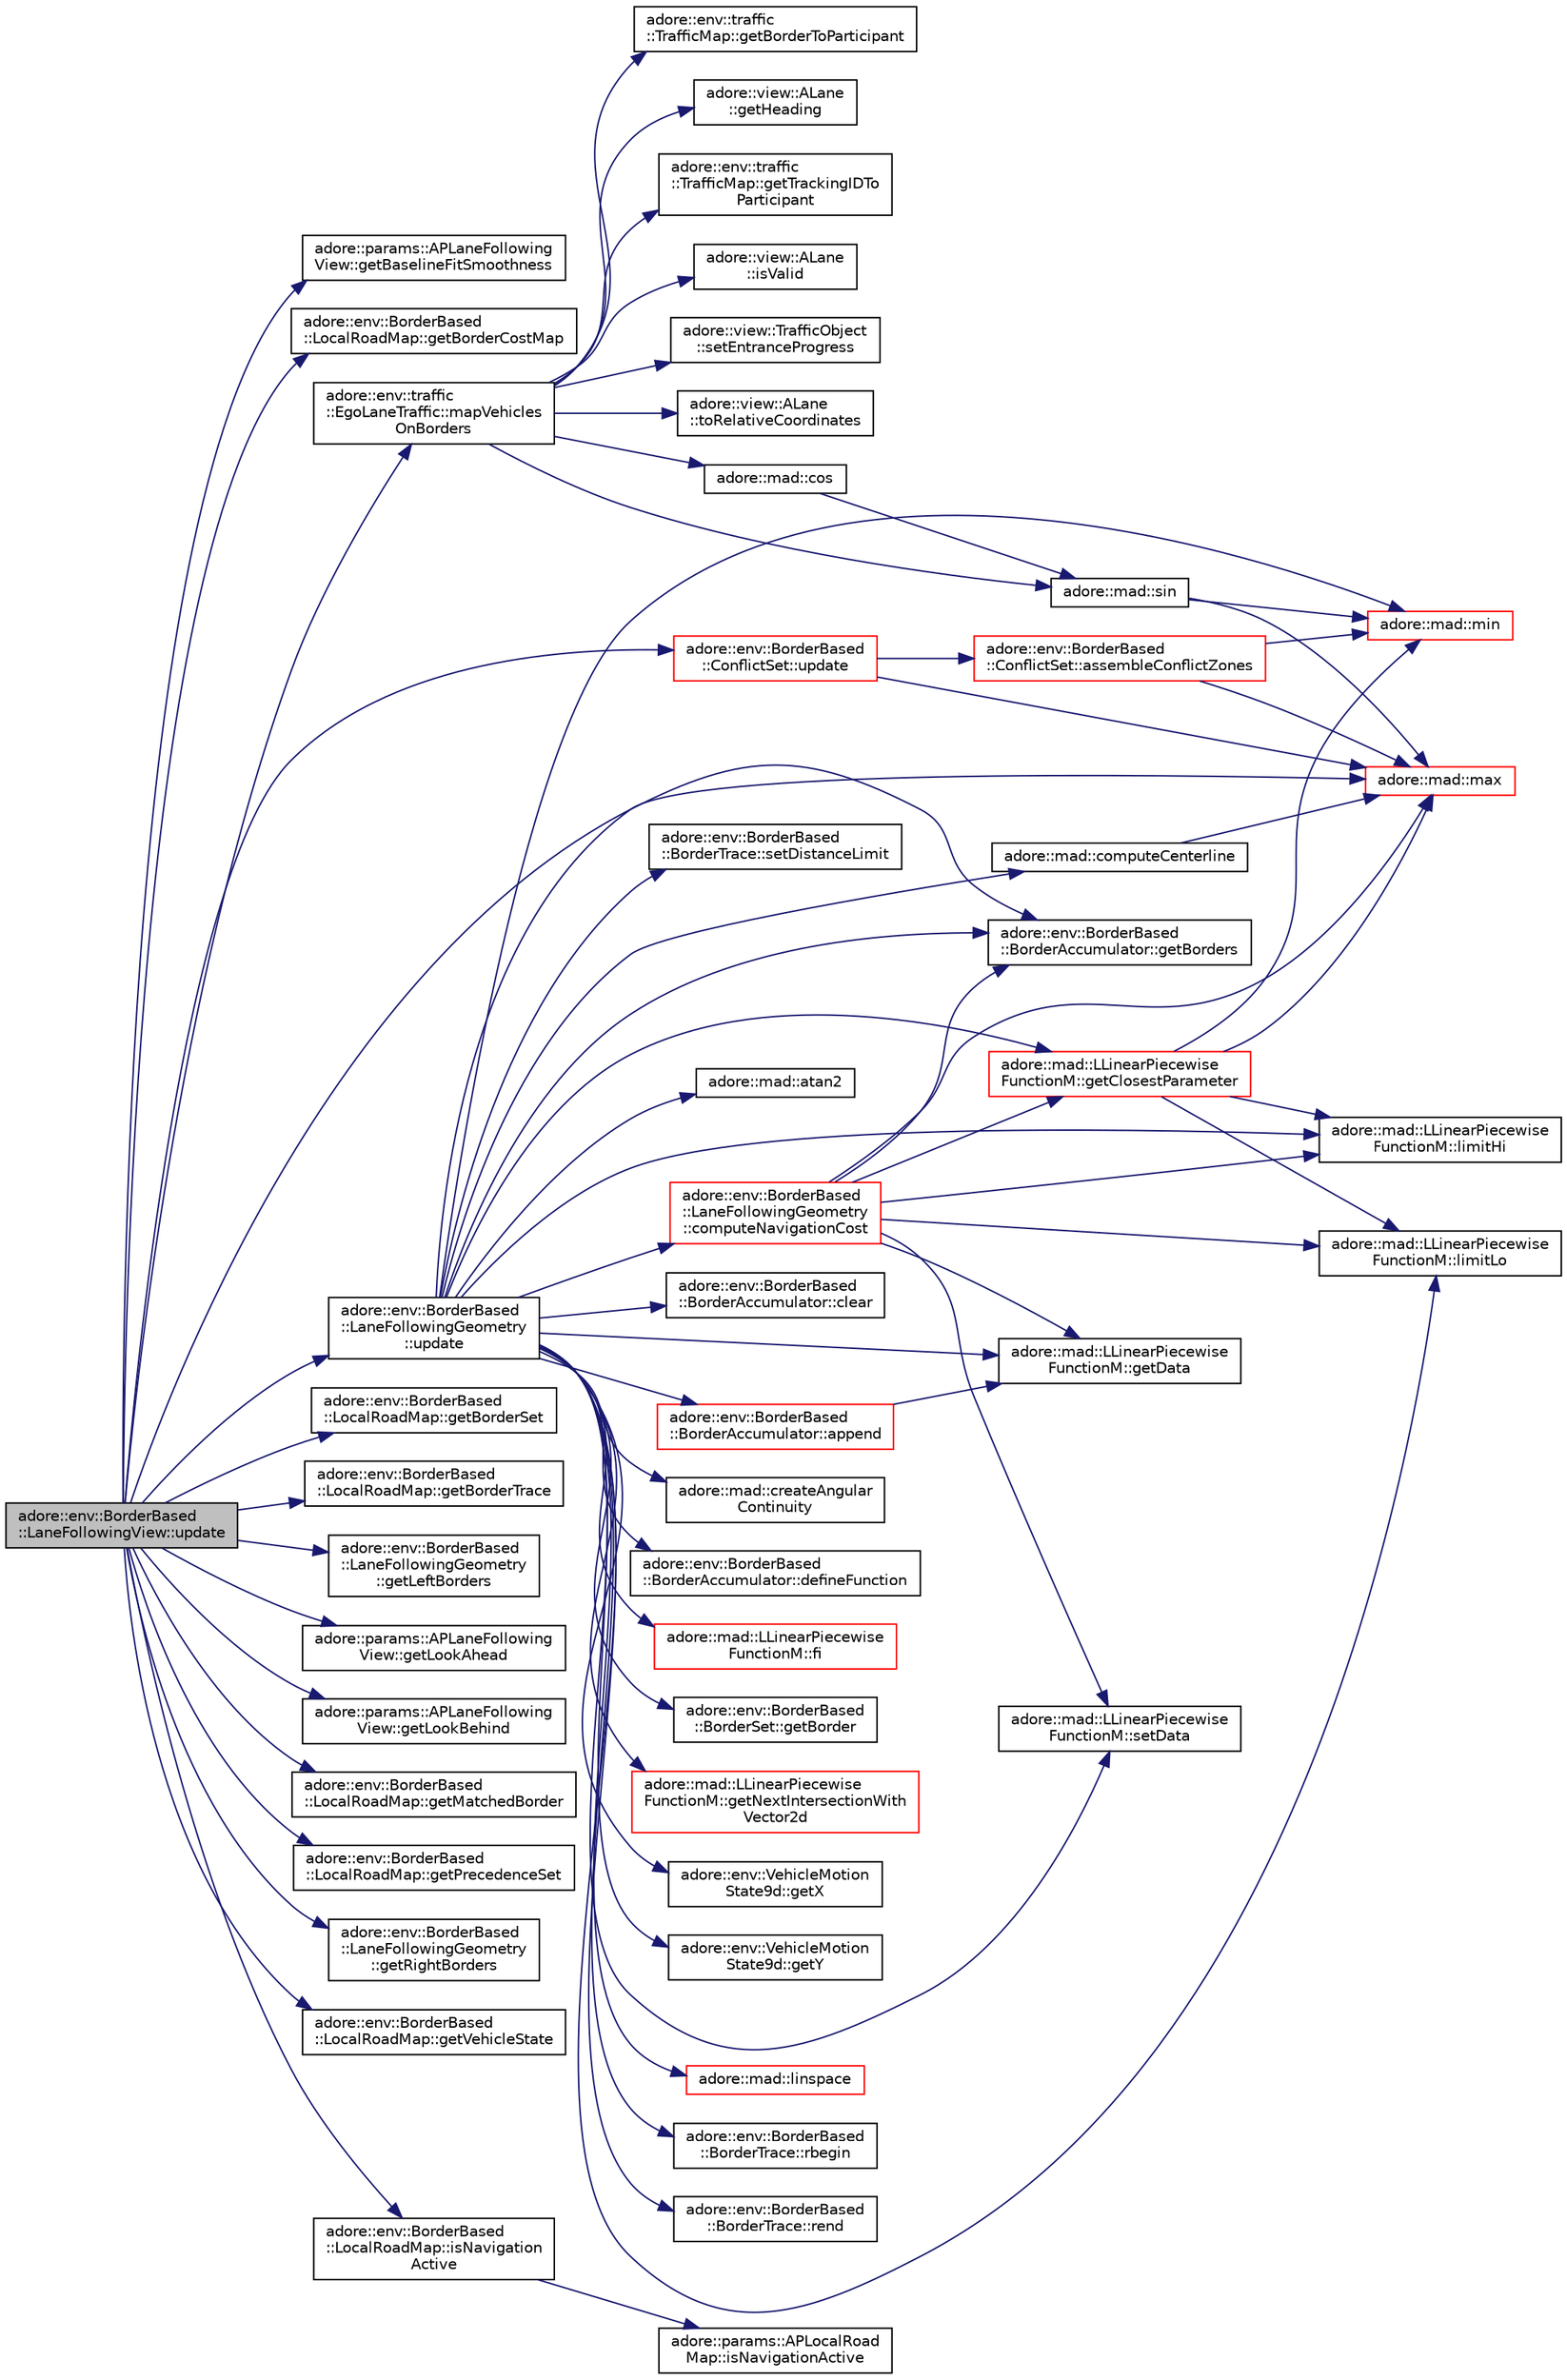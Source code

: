 digraph "adore::env::BorderBased::LaneFollowingView::update"
{
 // LATEX_PDF_SIZE
  edge [fontname="Helvetica",fontsize="10",labelfontname="Helvetica",labelfontsize="10"];
  node [fontname="Helvetica",fontsize="10",shape=record];
  rankdir="LR";
  Node1 [label="adore::env::BorderBased\l::LaneFollowingView::update",height=0.2,width=0.4,color="black", fillcolor="grey75", style="filled", fontcolor="black",tooltip="update the LaneFollowingView"];
  Node1 -> Node2 [color="midnightblue",fontsize="10",style="solid",fontname="Helvetica"];
  Node2 [label="adore::params::APLaneFollowing\lView::getBaselineFitSmoothness",height=0.2,width=0.4,color="black", fillcolor="white", style="filled",URL="$classadore_1_1params_1_1APLaneFollowingView.html#af64964dd46c14836c6f04e2c6d1d36b3",tooltip=" "];
  Node1 -> Node3 [color="midnightblue",fontsize="10",style="solid",fontname="Helvetica"];
  Node3 [label="adore::env::BorderBased\l::LocalRoadMap::getBorderCostMap",height=0.2,width=0.4,color="black", fillcolor="white", style="filled",URL="$classadore_1_1env_1_1BorderBased_1_1LocalRoadMap.html#a97fc5f3030bb346d4f9326f6ce3e2f57",tooltip="Get the BorderCostMap object."];
  Node1 -> Node4 [color="midnightblue",fontsize="10",style="solid",fontname="Helvetica"];
  Node4 [label="adore::env::BorderBased\l::BorderAccumulator::getBorders",height=0.2,width=0.4,color="black", fillcolor="white", style="filled",URL="$classadore_1_1env_1_1BorderBased_1_1BorderAccumulator.html#ad795032b11d319a4065e8e87f0bc7974",tooltip="Get the Accumulated Borders."];
  Node1 -> Node5 [color="midnightblue",fontsize="10",style="solid",fontname="Helvetica"];
  Node5 [label="adore::env::BorderBased\l::LocalRoadMap::getBorderSet",height=0.2,width=0.4,color="black", fillcolor="white", style="filled",URL="$classadore_1_1env_1_1BorderBased_1_1LocalRoadMap.html#ab46703f9cae207a71ee9330fe7d6d981",tooltip="Get the BorderSet object."];
  Node1 -> Node6 [color="midnightblue",fontsize="10",style="solid",fontname="Helvetica"];
  Node6 [label="adore::env::BorderBased\l::LocalRoadMap::getBorderTrace",height=0.2,width=0.4,color="black", fillcolor="white", style="filled",URL="$classadore_1_1env_1_1BorderBased_1_1LocalRoadMap.html#a0384c27253d23bafcc4b376fa0c82527",tooltip="Get the BorderTrace."];
  Node1 -> Node7 [color="midnightblue",fontsize="10",style="solid",fontname="Helvetica"];
  Node7 [label="adore::env::BorderBased\l::LaneFollowingGeometry\l::getLeftBorders",height=0.2,width=0.4,color="black", fillcolor="white", style="filled",URL="$classadore_1_1env_1_1BorderBased_1_1LaneFollowingGeometry.html#a1a29b7190784825d9a544f53f9039b7b",tooltip="Get the left borders of the LaneFollowingGeometry."];
  Node1 -> Node8 [color="midnightblue",fontsize="10",style="solid",fontname="Helvetica"];
  Node8 [label="adore::params::APLaneFollowing\lView::getLookAhead",height=0.2,width=0.4,color="black", fillcolor="white", style="filled",URL="$classadore_1_1params_1_1APLaneFollowingView.html#a99f4777b53102c2cefd64db35a022164",tooltip=" "];
  Node1 -> Node9 [color="midnightblue",fontsize="10",style="solid",fontname="Helvetica"];
  Node9 [label="adore::params::APLaneFollowing\lView::getLookBehind",height=0.2,width=0.4,color="black", fillcolor="white", style="filled",URL="$classadore_1_1params_1_1APLaneFollowingView.html#a2a90fc8dfa3f069e4cd1576bfb1736cb",tooltip=" "];
  Node1 -> Node10 [color="midnightblue",fontsize="10",style="solid",fontname="Helvetica"];
  Node10 [label="adore::env::BorderBased\l::LocalRoadMap::getMatchedBorder",height=0.2,width=0.4,color="black", fillcolor="white", style="filled",URL="$classadore_1_1env_1_1BorderBased_1_1LocalRoadMap.html#a84f0b0693142d9a9cf3372f329b5add1",tooltip="Get the matched border."];
  Node1 -> Node11 [color="midnightblue",fontsize="10",style="solid",fontname="Helvetica"];
  Node11 [label="adore::env::BorderBased\l::LocalRoadMap::getPrecedenceSet",height=0.2,width=0.4,color="black", fillcolor="white", style="filled",URL="$classadore_1_1env_1_1BorderBased_1_1LocalRoadMap.html#a836840ac8ee35501e0c735ff6385096a",tooltip="Get the PrecedenceSet object."];
  Node1 -> Node12 [color="midnightblue",fontsize="10",style="solid",fontname="Helvetica"];
  Node12 [label="adore::env::BorderBased\l::LaneFollowingGeometry\l::getRightBorders",height=0.2,width=0.4,color="black", fillcolor="white", style="filled",URL="$classadore_1_1env_1_1BorderBased_1_1LaneFollowingGeometry.html#a45b47493b2d7b2afdf0da378784f5f68",tooltip="Get the right borders of the LaneFollowingGeometry."];
  Node1 -> Node13 [color="midnightblue",fontsize="10",style="solid",fontname="Helvetica"];
  Node13 [label="adore::env::BorderBased\l::LocalRoadMap::getVehicleState",height=0.2,width=0.4,color="black", fillcolor="white", style="filled",URL="$classadore_1_1env_1_1BorderBased_1_1LocalRoadMap.html#aba03c913d0583839ef348fb9324a1f10",tooltip="Get the VehicleState."];
  Node1 -> Node14 [color="midnightblue",fontsize="10",style="solid",fontname="Helvetica"];
  Node14 [label="adore::env::BorderBased\l::LocalRoadMap::isNavigation\lActive",height=0.2,width=0.4,color="black", fillcolor="white", style="filled",URL="$classadore_1_1env_1_1BorderBased_1_1LocalRoadMap.html#a459c6081b2960399a75efe4523844c35",tooltip="transfers value of APLocalRoadMap->isNavigationActive is true"];
  Node14 -> Node15 [color="midnightblue",fontsize="10",style="solid",fontname="Helvetica"];
  Node15 [label="adore::params::APLocalRoad\lMap::isNavigationActive",height=0.2,width=0.4,color="black", fillcolor="white", style="filled",URL="$classadore_1_1params_1_1APLocalRoadMap.html#a02f9770ef6ed36f8563859bc80c97aac",tooltip=" "];
  Node1 -> Node16 [color="midnightblue",fontsize="10",style="solid",fontname="Helvetica"];
  Node16 [label="adore::env::traffic\l::EgoLaneTraffic::mapVehicles\lOnBorders",height=0.2,width=0.4,color="black", fillcolor="white", style="filled",URL="$classadore_1_1env_1_1traffic_1_1EgoLaneTraffic.html#adc90990af6715b1c68993f7a19a85109",tooltip="Map vehicles on borders."];
  Node16 -> Node17 [color="midnightblue",fontsize="10",style="solid",fontname="Helvetica"];
  Node17 [label="adore::mad::cos",height=0.2,width=0.4,color="black", fillcolor="white", style="filled",URL="$namespaceadore_1_1mad.html#a70b9fe3efbb34c0f9621147e3456bfa8",tooltip=" "];
  Node17 -> Node18 [color="midnightblue",fontsize="10",style="solid",fontname="Helvetica"];
  Node18 [label="adore::mad::sin",height=0.2,width=0.4,color="black", fillcolor="white", style="filled",URL="$namespaceadore_1_1mad.html#acec540f9bf9b6eb0e027d332d3fe5577",tooltip=" "];
  Node18 -> Node19 [color="midnightblue",fontsize="10",style="solid",fontname="Helvetica"];
  Node19 [label="adore::mad::max",height=0.2,width=0.4,color="red", fillcolor="white", style="filled",URL="$namespaceadore_1_1mad.html#adea062854ef0b105a3fdca8cf2aca945",tooltip=" "];
  Node18 -> Node21 [color="midnightblue",fontsize="10",style="solid",fontname="Helvetica"];
  Node21 [label="adore::mad::min",height=0.2,width=0.4,color="red", fillcolor="white", style="filled",URL="$namespaceadore_1_1mad.html#ab58ecb752f9bbfe27832e0a2c0e22c2b",tooltip=" "];
  Node16 -> Node23 [color="midnightblue",fontsize="10",style="solid",fontname="Helvetica"];
  Node23 [label="adore::env::traffic\l::TrafficMap::getBorderToParticipant",height=0.2,width=0.4,color="black", fillcolor="white", style="filled",URL="$classadore_1_1env_1_1traffic_1_1TrafficMap.html#a65357b22897eba5642e046b83966842e",tooltip="Get the border to participant map."];
  Node16 -> Node24 [color="midnightblue",fontsize="10",style="solid",fontname="Helvetica"];
  Node24 [label="adore::view::ALane\l::getHeading",height=0.2,width=0.4,color="black", fillcolor="white", style="filled",URL="$classadore_1_1view_1_1ALane.html#ae633a0321ddfbc46bc041d5f1378077d",tooltip=" "];
  Node16 -> Node25 [color="midnightblue",fontsize="10",style="solid",fontname="Helvetica"];
  Node25 [label="adore::env::traffic\l::TrafficMap::getTrackingIDTo\lParticipant",height=0.2,width=0.4,color="black", fillcolor="white", style="filled",URL="$classadore_1_1env_1_1traffic_1_1TrafficMap.html#ab2abcf62abac32cf73e985754581ff12",tooltip="Get the tracking id to participant map."];
  Node16 -> Node26 [color="midnightblue",fontsize="10",style="solid",fontname="Helvetica"];
  Node26 [label="adore::view::ALane\l::isValid",height=0.2,width=0.4,color="black", fillcolor="white", style="filled",URL="$classadore_1_1view_1_1ALane.html#a7995d6c08470c31414ecd7891ec16f05",tooltip=" "];
  Node16 -> Node27 [color="midnightblue",fontsize="10",style="solid",fontname="Helvetica"];
  Node27 [label="adore::view::TrafficObject\l::setEntranceProgress",height=0.2,width=0.4,color="black", fillcolor="white", style="filled",URL="$structadore_1_1view_1_1TrafficObject.html#a6834fe8f32ffc34978ca5392c19265e9",tooltip=" "];
  Node16 -> Node18 [color="midnightblue",fontsize="10",style="solid",fontname="Helvetica"];
  Node16 -> Node28 [color="midnightblue",fontsize="10",style="solid",fontname="Helvetica"];
  Node28 [label="adore::view::ALane\l::toRelativeCoordinates",height=0.2,width=0.4,color="black", fillcolor="white", style="filled",URL="$classadore_1_1view_1_1ALane.html#a1b5c56e477e4aee683a785f782628b33",tooltip=" "];
  Node1 -> Node29 [color="midnightblue",fontsize="10",style="solid",fontname="Helvetica"];
  Node29 [label="adore::env::BorderBased\l::LaneFollowingGeometry\l::update",height=0.2,width=0.4,color="black", fillcolor="white", style="filled",URL="$classadore_1_1env_1_1BorderBased_1_1LaneFollowingGeometry.html#a12d1bfee80e8e90c72f4317b5650ea09",tooltip="update the road geometry"];
  Node29 -> Node30 [color="midnightblue",fontsize="10",style="solid",fontname="Helvetica"];
  Node30 [label="adore::env::BorderBased\l::BorderAccumulator::append",height=0.2,width=0.4,color="red", fillcolor="white", style="filled",URL="$classadore_1_1env_1_1BorderBased_1_1BorderAccumulator.html#a23772b1e3e81adce06a74f531ec61235",tooltip="‍**"];
  Node30 -> Node31 [color="midnightblue",fontsize="10",style="solid",fontname="Helvetica"];
  Node31 [label="adore::mad::LLinearPiecewise\lFunctionM::getData",height=0.2,width=0.4,color="black", fillcolor="white", style="filled",URL="$classadore_1_1mad_1_1LLinearPiecewiseFunctionM.html#aa94d90c8643e2d6792f8594f3d666503",tooltip=" "];
  Node29 -> Node36 [color="midnightblue",fontsize="10",style="solid",fontname="Helvetica"];
  Node36 [label="adore::mad::atan2",height=0.2,width=0.4,color="black", fillcolor="white", style="filled",URL="$namespaceadore_1_1mad.html#a37d645f2d2b0aa8f1c7015ba4e502617",tooltip=" "];
  Node29 -> Node37 [color="midnightblue",fontsize="10",style="solid",fontname="Helvetica"];
  Node37 [label="adore::env::BorderBased\l::BorderAccumulator::clear",height=0.2,width=0.4,color="black", fillcolor="white", style="filled",URL="$classadore_1_1env_1_1BorderBased_1_1BorderAccumulator.html#a84404b9f7a2c58857033820871028f72",tooltip="Clear the BorderAccumulator."];
  Node29 -> Node38 [color="midnightblue",fontsize="10",style="solid",fontname="Helvetica"];
  Node38 [label="adore::mad::computeCenterline",height=0.2,width=0.4,color="black", fillcolor="white", style="filled",URL="$namespaceadore_1_1mad.html#ad28075589c1a25cfd4ef82d9bd61efe3",tooltip=" "];
  Node38 -> Node19 [color="midnightblue",fontsize="10",style="solid",fontname="Helvetica"];
  Node29 -> Node39 [color="midnightblue",fontsize="10",style="solid",fontname="Helvetica"];
  Node39 [label="adore::env::BorderBased\l::LaneFollowingGeometry\l::computeNavigationCost",height=0.2,width=0.4,color="red", fillcolor="white", style="filled",URL="$classadore_1_1env_1_1BorderBased_1_1LaneFollowingGeometry.html#ab2ce39d4085097482b5ee82b0aa1466a",tooltip=" "];
  Node39 -> Node4 [color="midnightblue",fontsize="10",style="solid",fontname="Helvetica"];
  Node39 -> Node42 [color="midnightblue",fontsize="10",style="solid",fontname="Helvetica"];
  Node42 [label="adore::mad::LLinearPiecewise\lFunctionM::getClosestParameter",height=0.2,width=0.4,color="red", fillcolor="white", style="filled",URL="$classadore_1_1mad_1_1LLinearPiecewiseFunctionM.html#a21c464e587889f52d3b5aba703d80ccd",tooltip=" "];
  Node42 -> Node34 [color="midnightblue",fontsize="10",style="solid",fontname="Helvetica"];
  Node34 [label="adore::mad::LLinearPiecewise\lFunctionM::limitHi",height=0.2,width=0.4,color="black", fillcolor="white", style="filled",URL="$classadore_1_1mad_1_1LLinearPiecewiseFunctionM.html#aaa496b8ceb3ed505f6450225c46a077a",tooltip=" "];
  Node42 -> Node35 [color="midnightblue",fontsize="10",style="solid",fontname="Helvetica"];
  Node35 [label="adore::mad::LLinearPiecewise\lFunctionM::limitLo",height=0.2,width=0.4,color="black", fillcolor="white", style="filled",URL="$classadore_1_1mad_1_1LLinearPiecewiseFunctionM.html#a682841e9bc82a0653745dce6f908bfa6",tooltip=" "];
  Node42 -> Node19 [color="midnightblue",fontsize="10",style="solid",fontname="Helvetica"];
  Node42 -> Node21 [color="midnightblue",fontsize="10",style="solid",fontname="Helvetica"];
  Node39 -> Node31 [color="midnightblue",fontsize="10",style="solid",fontname="Helvetica"];
  Node39 -> Node34 [color="midnightblue",fontsize="10",style="solid",fontname="Helvetica"];
  Node39 -> Node35 [color="midnightblue",fontsize="10",style="solid",fontname="Helvetica"];
  Node39 -> Node19 [color="midnightblue",fontsize="10",style="solid",fontname="Helvetica"];
  Node39 -> Node44 [color="midnightblue",fontsize="10",style="solid",fontname="Helvetica"];
  Node44 [label="adore::mad::LLinearPiecewise\lFunctionM::setData",height=0.2,width=0.4,color="black", fillcolor="white", style="filled",URL="$classadore_1_1mad_1_1LLinearPiecewiseFunctionM.html#a1b396f230375de5238cb283f779310af",tooltip=" "];
  Node29 -> Node45 [color="midnightblue",fontsize="10",style="solid",fontname="Helvetica"];
  Node45 [label="adore::mad::createAngular\lContinuity",height=0.2,width=0.4,color="black", fillcolor="white", style="filled",URL="$namespaceadore_1_1mad.html#a60f89b5d05c89f8149456eac5df7b367",tooltip=" "];
  Node29 -> Node46 [color="midnightblue",fontsize="10",style="solid",fontname="Helvetica"];
  Node46 [label="adore::env::BorderBased\l::BorderAccumulator::defineFunction",height=0.2,width=0.4,color="black", fillcolor="white", style="filled",URL="$classadore_1_1env_1_1BorderBased_1_1BorderAccumulator.html#af3159dd2436a253976a7cc01f42f7a23",tooltip="Create (with new) a function, which contains all accumulated border paths."];
  Node29 -> Node47 [color="midnightblue",fontsize="10",style="solid",fontname="Helvetica"];
  Node47 [label="adore::mad::LLinearPiecewise\lFunctionM::fi",height=0.2,width=0.4,color="red", fillcolor="white", style="filled",URL="$classadore_1_1mad_1_1LLinearPiecewiseFunctionM.html#a613647d25f701fde004410b79b130224",tooltip=" "];
  Node29 -> Node48 [color="midnightblue",fontsize="10",style="solid",fontname="Helvetica"];
  Node48 [label="adore::env::BorderBased\l::BorderSet::getBorder",height=0.2,width=0.4,color="black", fillcolor="white", style="filled",URL="$classadore_1_1env_1_1BorderBased_1_1BorderSet.html#a69802bccdc7cf3fa598283509808edc2",tooltip="retrieve a border by ID"];
  Node29 -> Node4 [color="midnightblue",fontsize="10",style="solid",fontname="Helvetica"];
  Node29 -> Node42 [color="midnightblue",fontsize="10",style="solid",fontname="Helvetica"];
  Node29 -> Node31 [color="midnightblue",fontsize="10",style="solid",fontname="Helvetica"];
  Node29 -> Node49 [color="midnightblue",fontsize="10",style="solid",fontname="Helvetica"];
  Node49 [label="adore::mad::LLinearPiecewise\lFunctionM::getNextIntersectionWith\lVector2d",height=0.2,width=0.4,color="red", fillcolor="white", style="filled",URL="$classadore_1_1mad_1_1LLinearPiecewiseFunctionM.html#ac8507686e92a25210c89a75c92826631",tooltip=" "];
  Node29 -> Node52 [color="midnightblue",fontsize="10",style="solid",fontname="Helvetica"];
  Node52 [label="adore::env::VehicleMotion\lState9d::getX",height=0.2,width=0.4,color="black", fillcolor="white", style="filled",URL="$structadore_1_1env_1_1VehicleMotionState9d.html#a16d6d61f5dfa1028ca97d8f1a8b6e8cf",tooltip="Get the x-coordinate."];
  Node29 -> Node53 [color="midnightblue",fontsize="10",style="solid",fontname="Helvetica"];
  Node53 [label="adore::env::VehicleMotion\lState9d::getY",height=0.2,width=0.4,color="black", fillcolor="white", style="filled",URL="$structadore_1_1env_1_1VehicleMotionState9d.html#a51e8eed0ef10d909592edcb933c1b802",tooltip="Get the y-coordinate."];
  Node29 -> Node34 [color="midnightblue",fontsize="10",style="solid",fontname="Helvetica"];
  Node29 -> Node35 [color="midnightblue",fontsize="10",style="solid",fontname="Helvetica"];
  Node29 -> Node54 [color="midnightblue",fontsize="10",style="solid",fontname="Helvetica"];
  Node54 [label="adore::mad::linspace",height=0.2,width=0.4,color="red", fillcolor="white", style="filled",URL="$namespaceadore_1_1mad.html#a7bfd7c9a7c5816ef00e7b52d20957690",tooltip=" "];
  Node29 -> Node19 [color="midnightblue",fontsize="10",style="solid",fontname="Helvetica"];
  Node29 -> Node21 [color="midnightblue",fontsize="10",style="solid",fontname="Helvetica"];
  Node29 -> Node55 [color="midnightblue",fontsize="10",style="solid",fontname="Helvetica"];
  Node55 [label="adore::env::BorderBased\l::BorderTrace::rbegin",height=0.2,width=0.4,color="black", fillcolor="white", style="filled",URL="$classadore_1_1env_1_1BorderBased_1_1BorderTrace.html#a67e3c0b0b52c4d98ca806f6773b81e39",tooltip=" "];
  Node29 -> Node56 [color="midnightblue",fontsize="10",style="solid",fontname="Helvetica"];
  Node56 [label="adore::env::BorderBased\l::BorderTrace::rend",height=0.2,width=0.4,color="black", fillcolor="white", style="filled",URL="$classadore_1_1env_1_1BorderBased_1_1BorderTrace.html#a07a9f677b9c6d5ec481254100c7c8f3e",tooltip=" "];
  Node29 -> Node44 [color="midnightblue",fontsize="10",style="solid",fontname="Helvetica"];
  Node29 -> Node57 [color="midnightblue",fontsize="10",style="solid",fontname="Helvetica"];
  Node57 [label="adore::env::BorderBased\l::BorderTrace::setDistanceLimit",height=0.2,width=0.4,color="black", fillcolor="white", style="filled",URL="$classadore_1_1env_1_1BorderBased_1_1BorderTrace.html#aa89a53bbef17104d7274e383596a8ae0",tooltip=" "];
  Node1 -> Node58 [color="midnightblue",fontsize="10",style="solid",fontname="Helvetica"];
  Node58 [label="adore::env::BorderBased\l::ConflictSet::update",height=0.2,width=0.4,color="red", fillcolor="white", style="filled",URL="$classadore_1_1env_1_1BorderBased_1_1ConflictSet.html#a94cb06c4ec33f8bcb6fad237cd01a15d",tooltip=" "];
  Node58 -> Node59 [color="midnightblue",fontsize="10",style="solid",fontname="Helvetica"];
  Node59 [label="adore::env::BorderBased\l::ConflictSet::assembleConflictZones",height=0.2,width=0.4,color="red", fillcolor="white", style="filled",URL="$classadore_1_1env_1_1BorderBased_1_1ConflictSet.html#a0ccefac65a9dcd4137c9643bc9ce5c4d",tooltip=" "];
  Node59 -> Node19 [color="midnightblue",fontsize="10",style="solid",fontname="Helvetica"];
  Node59 -> Node21 [color="midnightblue",fontsize="10",style="solid",fontname="Helvetica"];
  Node58 -> Node19 [color="midnightblue",fontsize="10",style="solid",fontname="Helvetica"];
}
